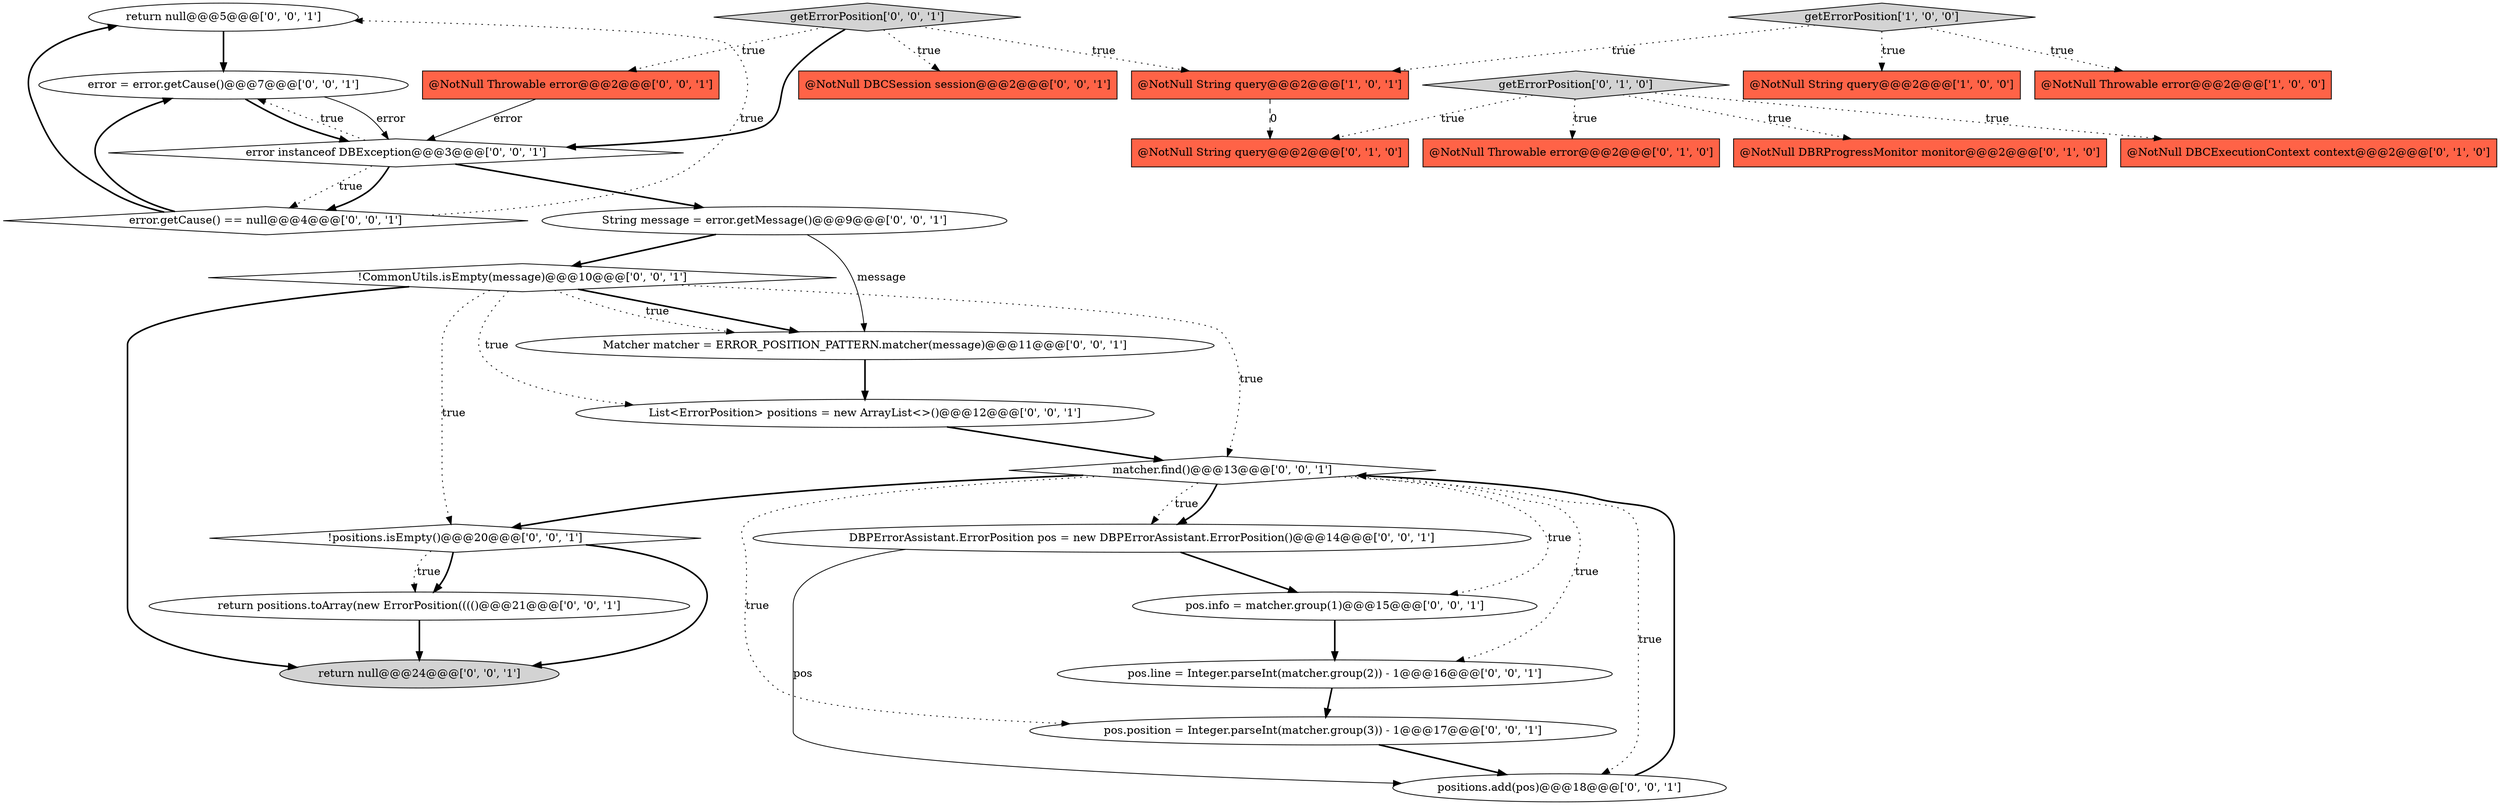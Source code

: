 digraph {
14 [style = filled, label = "return null@@@5@@@['0', '0', '1']", fillcolor = white, shape = ellipse image = "AAA0AAABBB3BBB"];
7 [style = filled, label = "@NotNull Throwable error@@@2@@@['0', '1', '0']", fillcolor = tomato, shape = box image = "AAA0AAABBB2BBB"];
2 [style = filled, label = "@NotNull String query@@@2@@@['1', '0', '0']", fillcolor = tomato, shape = box image = "AAA0AAABBB1BBB"];
11 [style = filled, label = "Matcher matcher = ERROR_POSITION_PATTERN.matcher(message)@@@11@@@['0', '0', '1']", fillcolor = white, shape = ellipse image = "AAA0AAABBB3BBB"];
8 [style = filled, label = "@NotNull String query@@@2@@@['0', '1', '0']", fillcolor = tomato, shape = box image = "AAA1AAABBB2BBB"];
0 [style = filled, label = "getErrorPosition['1', '0', '0']", fillcolor = lightgray, shape = diamond image = "AAA0AAABBB1BBB"];
27 [style = filled, label = "@NotNull Throwable error@@@2@@@['0', '0', '1']", fillcolor = tomato, shape = box image = "AAA0AAABBB3BBB"];
23 [style = filled, label = "error instanceof DBException@@@3@@@['0', '0', '1']", fillcolor = white, shape = diamond image = "AAA0AAABBB3BBB"];
21 [style = filled, label = "pos.position = Integer.parseInt(matcher.group(3)) - 1@@@17@@@['0', '0', '1']", fillcolor = white, shape = ellipse image = "AAA0AAABBB3BBB"];
19 [style = filled, label = "String message = error.getMessage()@@@9@@@['0', '0', '1']", fillcolor = white, shape = ellipse image = "AAA0AAABBB3BBB"];
1 [style = filled, label = "@NotNull Throwable error@@@2@@@['1', '0', '0']", fillcolor = tomato, shape = box image = "AAA0AAABBB1BBB"];
16 [style = filled, label = "return null@@@24@@@['0', '0', '1']", fillcolor = lightgray, shape = ellipse image = "AAA0AAABBB3BBB"];
13 [style = filled, label = "!positions.isEmpty()@@@20@@@['0', '0', '1']", fillcolor = white, shape = diamond image = "AAA0AAABBB3BBB"];
15 [style = filled, label = "return positions.toArray(new ErrorPosition(((()@@@21@@@['0', '0', '1']", fillcolor = white, shape = ellipse image = "AAA0AAABBB3BBB"];
20 [style = filled, label = "pos.line = Integer.parseInt(matcher.group(2)) - 1@@@16@@@['0', '0', '1']", fillcolor = white, shape = ellipse image = "AAA0AAABBB3BBB"];
18 [style = filled, label = "error = error.getCause()@@@7@@@['0', '0', '1']", fillcolor = white, shape = ellipse image = "AAA0AAABBB3BBB"];
26 [style = filled, label = "@NotNull DBCSession session@@@2@@@['0', '0', '1']", fillcolor = tomato, shape = box image = "AAA0AAABBB3BBB"];
12 [style = filled, label = "DBPErrorAssistant.ErrorPosition pos = new DBPErrorAssistant.ErrorPosition()@@@14@@@['0', '0', '1']", fillcolor = white, shape = ellipse image = "AAA0AAABBB3BBB"];
17 [style = filled, label = "!CommonUtils.isEmpty(message)@@@10@@@['0', '0', '1']", fillcolor = white, shape = diamond image = "AAA0AAABBB3BBB"];
10 [style = filled, label = "pos.info = matcher.group(1)@@@15@@@['0', '0', '1']", fillcolor = white, shape = ellipse image = "AAA0AAABBB3BBB"];
24 [style = filled, label = "List<ErrorPosition> positions = new ArrayList<>()@@@12@@@['0', '0', '1']", fillcolor = white, shape = ellipse image = "AAA0AAABBB3BBB"];
4 [style = filled, label = "@NotNull DBRProgressMonitor monitor@@@2@@@['0', '1', '0']", fillcolor = tomato, shape = box image = "AAA0AAABBB2BBB"];
9 [style = filled, label = "getErrorPosition['0', '0', '1']", fillcolor = lightgray, shape = diamond image = "AAA0AAABBB3BBB"];
25 [style = filled, label = "matcher.find()@@@13@@@['0', '0', '1']", fillcolor = white, shape = diamond image = "AAA0AAABBB3BBB"];
6 [style = filled, label = "@NotNull DBCExecutionContext context@@@2@@@['0', '1', '0']", fillcolor = tomato, shape = box image = "AAA0AAABBB2BBB"];
5 [style = filled, label = "getErrorPosition['0', '1', '0']", fillcolor = lightgray, shape = diamond image = "AAA0AAABBB2BBB"];
28 [style = filled, label = "error.getCause() == null@@@4@@@['0', '0', '1']", fillcolor = white, shape = diamond image = "AAA0AAABBB3BBB"];
22 [style = filled, label = "positions.add(pos)@@@18@@@['0', '0', '1']", fillcolor = white, shape = ellipse image = "AAA0AAABBB3BBB"];
3 [style = filled, label = "@NotNull String query@@@2@@@['1', '0', '1']", fillcolor = tomato, shape = box image = "AAA0AAABBB1BBB"];
0->2 [style = dotted, label="true"];
5->8 [style = dotted, label="true"];
27->23 [style = solid, label="error"];
13->15 [style = bold, label=""];
0->1 [style = dotted, label="true"];
25->12 [style = dotted, label="true"];
23->19 [style = bold, label=""];
14->18 [style = bold, label=""];
21->22 [style = bold, label=""];
9->27 [style = dotted, label="true"];
25->20 [style = dotted, label="true"];
12->22 [style = solid, label="pos"];
0->3 [style = dotted, label="true"];
17->13 [style = dotted, label="true"];
25->21 [style = dotted, label="true"];
5->4 [style = dotted, label="true"];
5->7 [style = dotted, label="true"];
25->22 [style = dotted, label="true"];
25->10 [style = dotted, label="true"];
11->24 [style = bold, label=""];
25->12 [style = bold, label=""];
5->6 [style = dotted, label="true"];
18->23 [style = solid, label="error"];
12->10 [style = bold, label=""];
20->21 [style = bold, label=""];
9->26 [style = dotted, label="true"];
22->25 [style = bold, label=""];
13->16 [style = bold, label=""];
23->18 [style = dotted, label="true"];
17->24 [style = dotted, label="true"];
19->17 [style = bold, label=""];
25->13 [style = bold, label=""];
15->16 [style = bold, label=""];
28->18 [style = bold, label=""];
17->11 [style = bold, label=""];
19->11 [style = solid, label="message"];
17->11 [style = dotted, label="true"];
28->14 [style = dotted, label="true"];
13->15 [style = dotted, label="true"];
23->28 [style = dotted, label="true"];
9->3 [style = dotted, label="true"];
23->28 [style = bold, label=""];
24->25 [style = bold, label=""];
9->23 [style = bold, label=""];
3->8 [style = dashed, label="0"];
28->14 [style = bold, label=""];
17->16 [style = bold, label=""];
17->25 [style = dotted, label="true"];
18->23 [style = bold, label=""];
10->20 [style = bold, label=""];
}
